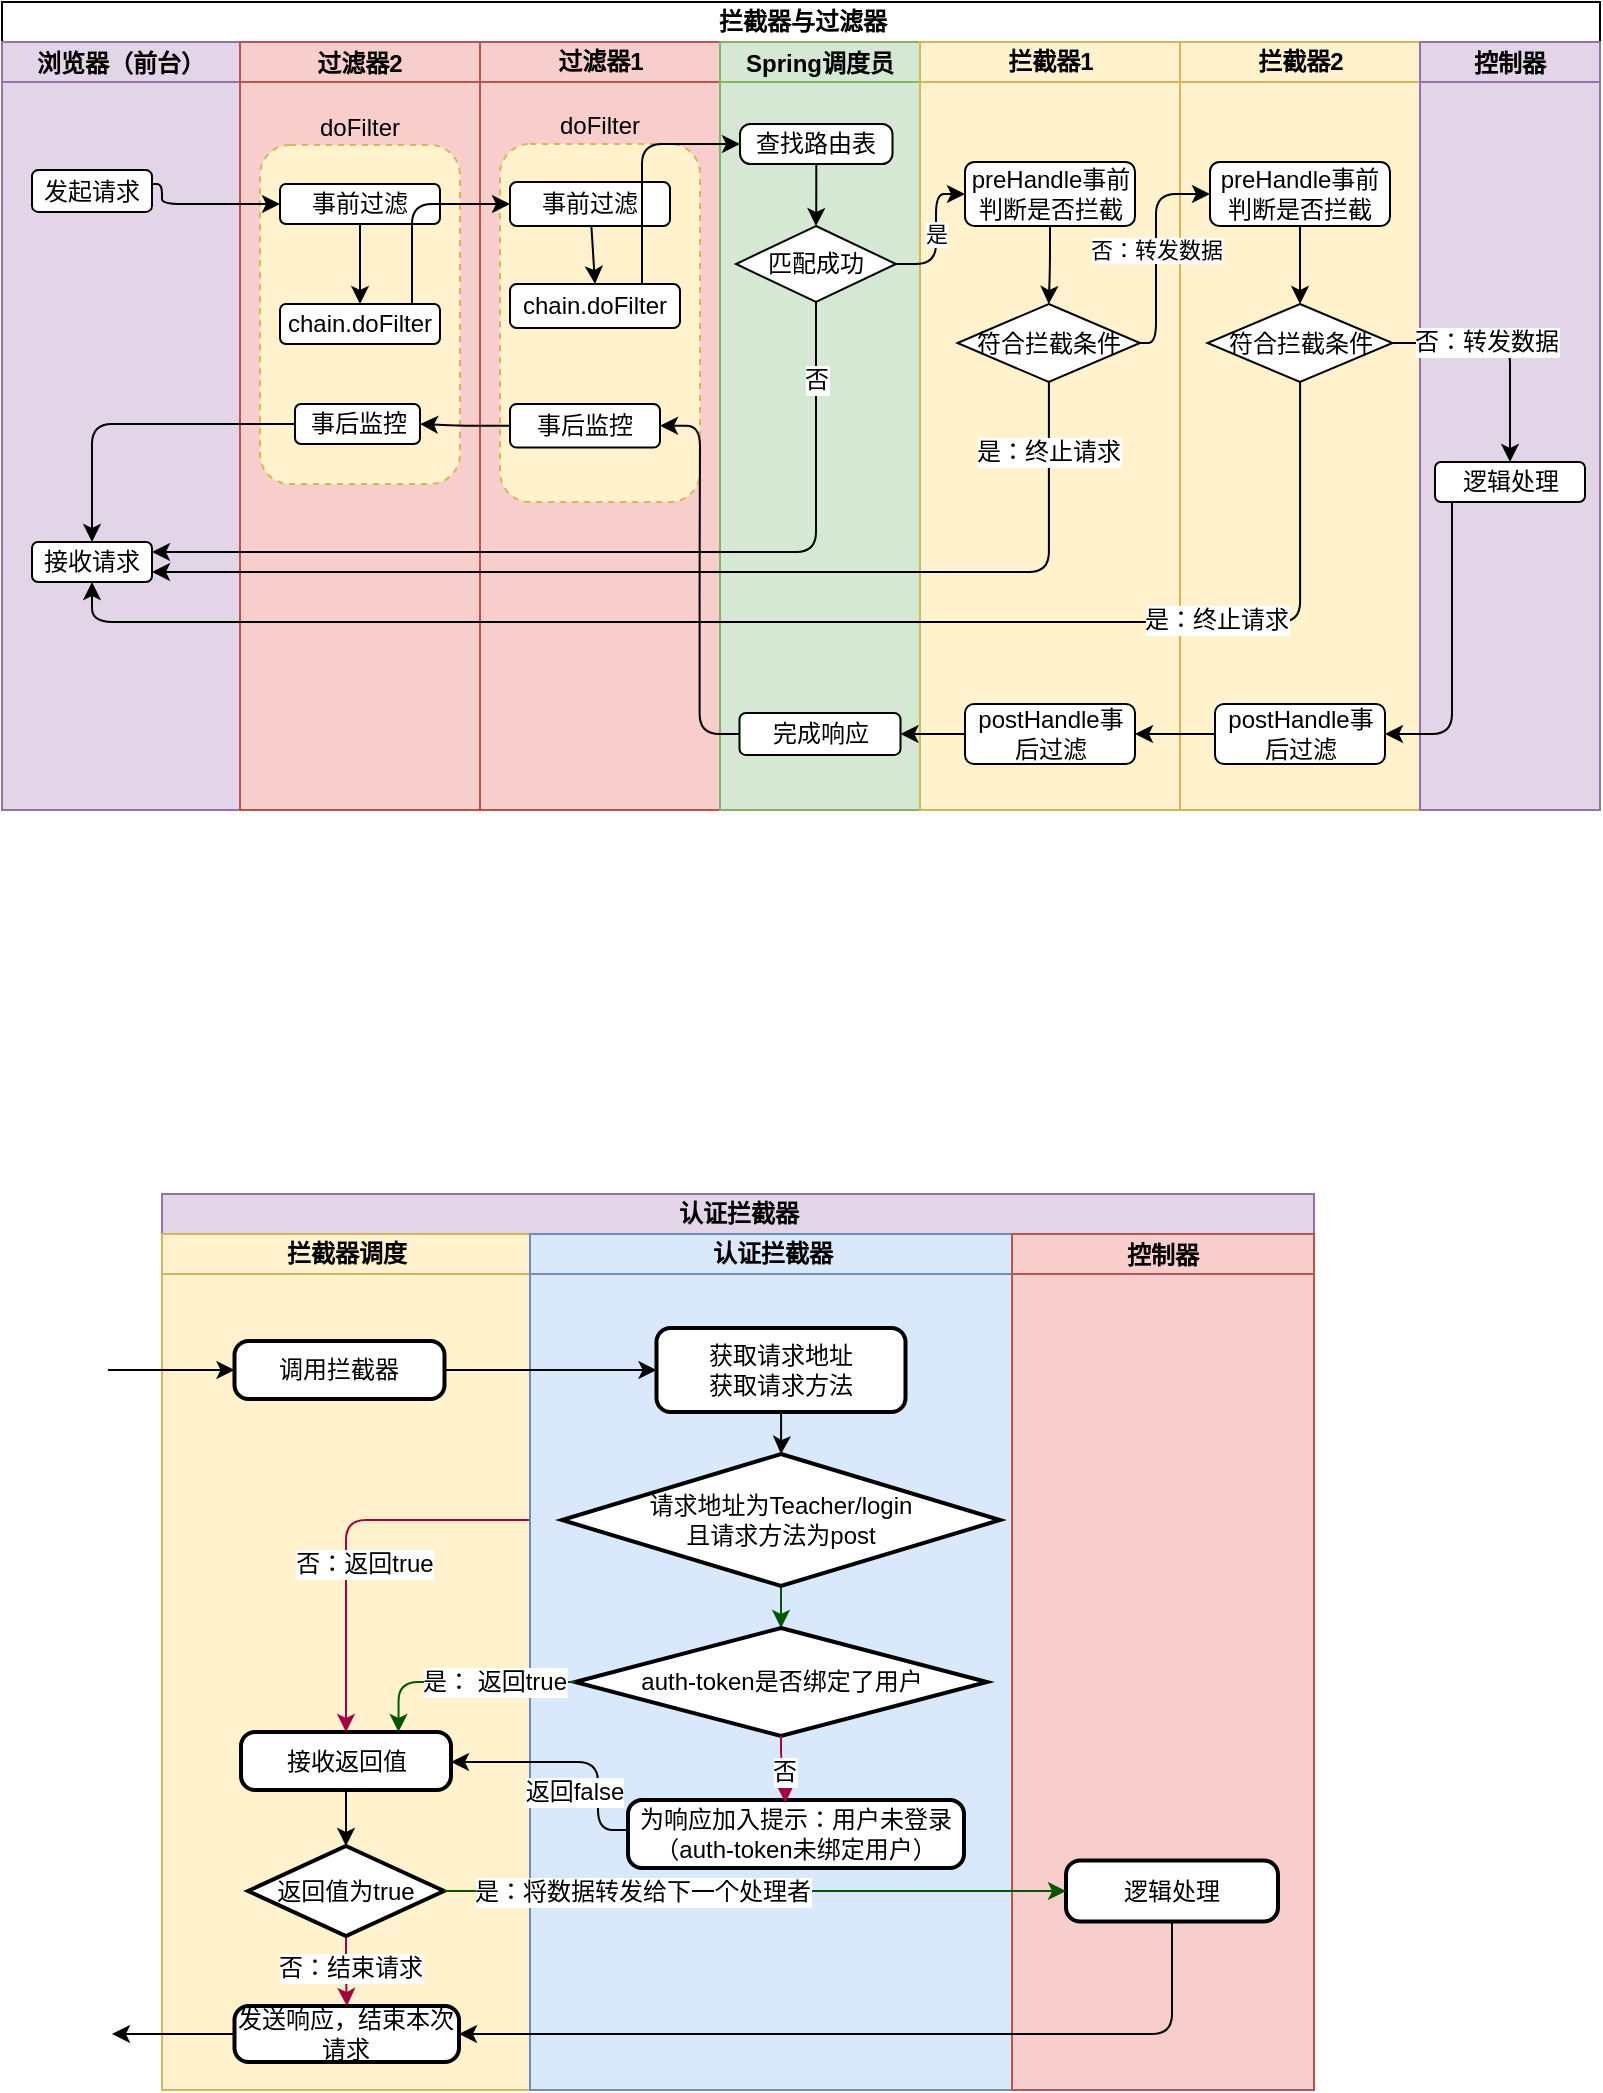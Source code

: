 <mxfile version="12.6.5" type="device"><diagram id="XHt8SprMoG2cUjshS0jG" name="Page-1"><mxGraphModel dx="944" dy="109" grid="0" gridSize="10" guides="1" tooltips="1" connect="1" arrows="1" fold="1" page="0" pageScale="1" pageWidth="827" pageHeight="1169" math="0" shadow="0"><root><mxCell id="0"/><mxCell id="1" parent="0"/><mxCell id="RiXcSWwZozzNOLMSYBWw-17" value="拦截器与过滤器" style="swimlane;html=1;childLayout=stackLayout;resizeParent=1;resizeParentMax=0;startSize=20;swimlaneFillColor=#E1D5E7;" parent="1" vertex="1"><mxGeometry x="119" y="689" width="799" height="404" as="geometry"/></mxCell><mxCell id="RiXcSWwZozzNOLMSYBWw-28" value="浏览器（前台）" style="swimlane;startSize=20;fillColor=#e1d5e7;strokeColor=#9673a6;swimlaneFillColor=#E1D5E7;" parent="RiXcSWwZozzNOLMSYBWw-17" vertex="1"><mxGeometry y="20" width="119" height="384" as="geometry"/></mxCell><mxCell id="RiXcSWwZozzNOLMSYBWw-29" value="发起请求" style="rounded=1;whiteSpace=wrap;html=1;" parent="RiXcSWwZozzNOLMSYBWw-28" vertex="1"><mxGeometry x="15" y="64" width="60" height="21" as="geometry"/></mxCell><mxCell id="RiXcSWwZozzNOLMSYBWw-49" value="接收请求" style="rounded=1;whiteSpace=wrap;html=1;" parent="RiXcSWwZozzNOLMSYBWw-28" vertex="1"><mxGeometry x="15" y="250" width="60" height="20" as="geometry"/></mxCell><mxCell id="RiXcSWwZozzNOLMSYBWw-26" value="过滤器2" style="swimlane;startSize=20;fillColor=#f8cecc;strokeColor=#b85450;swimlaneFillColor=#F8CECC;" parent="RiXcSWwZozzNOLMSYBWw-17" vertex="1"><mxGeometry x="119" y="20" width="120" height="384" as="geometry"/></mxCell><mxCell id="RiXcSWwZozzNOLMSYBWw-31" value="doFilter" style="rounded=1;whiteSpace=wrap;html=1;labelPosition=center;verticalLabelPosition=top;align=center;verticalAlign=bottom;dashed=1;fillColor=#fff2cc;strokeColor=#d6b656;" parent="RiXcSWwZozzNOLMSYBWw-26" vertex="1"><mxGeometry x="10" y="51.5" width="100" height="169.5" as="geometry"/></mxCell><mxCell id="RiXcSWwZozzNOLMSYBWw-34" value="事前过滤" style="rounded=1;whiteSpace=wrap;html=1;" parent="RiXcSWwZozzNOLMSYBWw-26" vertex="1"><mxGeometry x="20" y="71" width="80" height="20" as="geometry"/></mxCell><mxCell id="RiXcSWwZozzNOLMSYBWw-35" value="chain.doFilter" style="rounded=1;whiteSpace=wrap;html=1;" parent="RiXcSWwZozzNOLMSYBWw-26" vertex="1"><mxGeometry x="20" y="131" width="80" height="20" as="geometry"/></mxCell><mxCell id="RiXcSWwZozzNOLMSYBWw-36" value="" style="edgeStyle=none;orthogonalLoop=1;jettySize=auto;html=1;" parent="RiXcSWwZozzNOLMSYBWw-26" source="RiXcSWwZozzNOLMSYBWw-34" target="RiXcSWwZozzNOLMSYBWw-35" edge="1"><mxGeometry relative="1" as="geometry"/></mxCell><mxCell id="RiXcSWwZozzNOLMSYBWw-69" value="事后监控" style="rounded=1;whiteSpace=wrap;html=1;" parent="RiXcSWwZozzNOLMSYBWw-26" vertex="1"><mxGeometry x="27.5" y="181" width="62.5" height="20" as="geometry"/></mxCell><mxCell id="RiXcSWwZozzNOLMSYBWw-19" value="过滤器1" style="swimlane;html=1;startSize=20;fillColor=#f8cecc;strokeColor=#b85450;swimlaneFillColor=#F8CECC;" parent="RiXcSWwZozzNOLMSYBWw-17" vertex="1"><mxGeometry x="239" y="20" width="120" height="384" as="geometry"/></mxCell><mxCell id="RiXcSWwZozzNOLMSYBWw-38" value="doFilter" style="rounded=1;whiteSpace=wrap;html=1;labelPosition=center;verticalLabelPosition=top;align=center;verticalAlign=bottom;dashed=1;fillColor=#fff2cc;strokeColor=#d6b656;" parent="RiXcSWwZozzNOLMSYBWw-19" vertex="1"><mxGeometry x="10" y="51" width="100" height="179" as="geometry"/></mxCell><mxCell id="RiXcSWwZozzNOLMSYBWw-41" style="edgeStyle=none;orthogonalLoop=1;jettySize=auto;html=1;entryX=0.5;entryY=0;entryDx=0;entryDy=0;" parent="RiXcSWwZozzNOLMSYBWw-19" source="RiXcSWwZozzNOLMSYBWw-39" target="RiXcSWwZozzNOLMSYBWw-40" edge="1"><mxGeometry relative="1" as="geometry"/></mxCell><mxCell id="RiXcSWwZozzNOLMSYBWw-39" value="事前过滤" style="rounded=1;whiteSpace=wrap;html=1;" parent="RiXcSWwZozzNOLMSYBWw-19" vertex="1"><mxGeometry x="15" y="70" width="80" height="22" as="geometry"/></mxCell><mxCell id="RiXcSWwZozzNOLMSYBWw-40" value="chain.doFilter" style="rounded=1;whiteSpace=wrap;html=1;" parent="RiXcSWwZozzNOLMSYBWw-19" vertex="1"><mxGeometry x="15" y="121" width="85" height="22" as="geometry"/></mxCell><mxCell id="RiXcSWwZozzNOLMSYBWw-68" value="事后监控" style="rounded=1;whiteSpace=wrap;html=1;" parent="RiXcSWwZozzNOLMSYBWw-19" vertex="1"><mxGeometry x="15" y="181" width="75" height="21.75" as="geometry"/></mxCell><mxCell id="RiXcSWwZozzNOLMSYBWw-73" value="Spring调度员" style="swimlane;startSize=20;fillColor=#d5e8d4;strokeColor=#82b366;swimlaneFillColor=#D5E8D4;" parent="RiXcSWwZozzNOLMSYBWw-17" vertex="1"><mxGeometry x="359" y="20" width="100" height="384" as="geometry"/></mxCell><mxCell id="RiXcSWwZozzNOLMSYBWw-77" style="edgeStyle=orthogonalEdgeStyle;rounded=1;orthogonalLoop=1;jettySize=auto;html=1;entryX=0.5;entryY=0;entryDx=0;entryDy=0;" parent="RiXcSWwZozzNOLMSYBWw-73" source="RiXcSWwZozzNOLMSYBWw-74" target="RiXcSWwZozzNOLMSYBWw-75" edge="1"><mxGeometry relative="1" as="geometry"/></mxCell><mxCell id="RiXcSWwZozzNOLMSYBWw-74" value="查找路由表" style="rounded=1;whiteSpace=wrap;html=1;arcSize=26;" parent="RiXcSWwZozzNOLMSYBWw-73" vertex="1"><mxGeometry x="10" y="41" width="76.25" height="20" as="geometry"/></mxCell><mxCell id="RiXcSWwZozzNOLMSYBWw-75" value="匹配成功" style="rhombus;whiteSpace=wrap;html=1;" parent="RiXcSWwZozzNOLMSYBWw-73" vertex="1"><mxGeometry x="8" y="92" width="80" height="38" as="geometry"/></mxCell><mxCell id="RiXcSWwZozzNOLMSYBWw-85" value="完成响应" style="rounded=1;whiteSpace=wrap;html=1;" parent="RiXcSWwZozzNOLMSYBWw-73" vertex="1"><mxGeometry x="9.75" y="335.5" width="80.5" height="21" as="geometry"/></mxCell><mxCell id="RiXcSWwZozzNOLMSYBWw-18" value="拦截器1" style="swimlane;html=1;startSize=20;fillColor=#fff2cc;strokeColor=#d6b656;swimlaneFillColor=#FFF2CC;" parent="RiXcSWwZozzNOLMSYBWw-17" vertex="1"><mxGeometry x="459" y="20" width="130" height="384" as="geometry"/></mxCell><mxCell id="RiXcSWwZozzNOLMSYBWw-46" style="edgeStyle=orthogonalEdgeStyle;rounded=1;orthogonalLoop=1;jettySize=auto;html=1;entryX=0.5;entryY=0;entryDx=0;entryDy=0;" parent="RiXcSWwZozzNOLMSYBWw-18" source="RiXcSWwZozzNOLMSYBWw-42" target="RiXcSWwZozzNOLMSYBWw-45" edge="1"><mxGeometry relative="1" as="geometry"/></mxCell><mxCell id="RiXcSWwZozzNOLMSYBWw-42" value="preHandle事前判断是否拦截" style="rounded=1;whiteSpace=wrap;html=1;" parent="RiXcSWwZozzNOLMSYBWw-18" vertex="1"><mxGeometry x="22.5" y="60" width="85" height="32" as="geometry"/></mxCell><mxCell id="RiXcSWwZozzNOLMSYBWw-45" value="符合拦截条件" style="rhombus;whiteSpace=wrap;html=1;" parent="RiXcSWwZozzNOLMSYBWw-18" vertex="1"><mxGeometry x="18.75" y="131" width="91.25" height="39" as="geometry"/></mxCell><mxCell id="RiXcSWwZozzNOLMSYBWw-66" value="postHandle事后过滤" style="rounded=1;whiteSpace=wrap;html=1;" parent="RiXcSWwZozzNOLMSYBWw-18" vertex="1"><mxGeometry x="22.5" y="331" width="85" height="30" as="geometry"/></mxCell><mxCell id="RiXcSWwZozzNOLMSYBWw-20" value="拦截器2" style="swimlane;html=1;startSize=20;fillColor=#fff2cc;strokeColor=#d6b656;swimlaneFillColor=#FFF2CC;" parent="RiXcSWwZozzNOLMSYBWw-17" vertex="1"><mxGeometry x="589" y="20" width="120" height="384" as="geometry"/></mxCell><mxCell id="RiXcSWwZozzNOLMSYBWw-52" value="preHandle事前判断是否拦截" style="rounded=1;whiteSpace=wrap;html=1;" parent="RiXcSWwZozzNOLMSYBWw-20" vertex="1"><mxGeometry x="15" y="60" width="90" height="32" as="geometry"/></mxCell><mxCell id="RiXcSWwZozzNOLMSYBWw-53" style="edgeStyle=orthogonalEdgeStyle;rounded=1;orthogonalLoop=1;jettySize=auto;html=1;entryX=0.5;entryY=0;entryDx=0;entryDy=0;" parent="RiXcSWwZozzNOLMSYBWw-20" source="RiXcSWwZozzNOLMSYBWw-52" target="RiXcSWwZozzNOLMSYBWw-54" edge="1"><mxGeometry relative="1" as="geometry"/></mxCell><mxCell id="RiXcSWwZozzNOLMSYBWw-54" value="符合拦截条件" style="rhombus;whiteSpace=wrap;html=1;" parent="RiXcSWwZozzNOLMSYBWw-20" vertex="1"><mxGeometry x="13.75" y="131" width="92.5" height="39" as="geometry"/></mxCell><mxCell id="RiXcSWwZozzNOLMSYBWw-62" value="postHandle事后过滤" style="rounded=1;whiteSpace=wrap;html=1;" parent="RiXcSWwZozzNOLMSYBWw-20" vertex="1"><mxGeometry x="17.5" y="331" width="85" height="30" as="geometry"/></mxCell><mxCell id="RiXcSWwZozzNOLMSYBWw-32" value="" style="edgeStyle=orthogonalEdgeStyle;orthogonalLoop=1;jettySize=auto;html=1;entryX=0;entryY=0.5;entryDx=0;entryDy=0;" parent="RiXcSWwZozzNOLMSYBWw-17" source="RiXcSWwZozzNOLMSYBWw-29" target="RiXcSWwZozzNOLMSYBWw-34" edge="1"><mxGeometry relative="1" as="geometry"><Array as="points"><mxPoint x="80" y="91"/><mxPoint x="80" y="101"/></Array></mxGeometry></mxCell><mxCell id="RiXcSWwZozzNOLMSYBWw-44" style="edgeStyle=orthogonalEdgeStyle;rounded=1;orthogonalLoop=1;jettySize=auto;html=1;entryX=0;entryY=0.5;entryDx=0;entryDy=0;" parent="RiXcSWwZozzNOLMSYBWw-17" source="RiXcSWwZozzNOLMSYBWw-35" target="RiXcSWwZozzNOLMSYBWw-39" edge="1"><mxGeometry relative="1" as="geometry"><Array as="points"><mxPoint x="205" y="161"/><mxPoint x="205" y="101"/></Array></mxGeometry></mxCell><mxCell id="RiXcSWwZozzNOLMSYBWw-50" style="edgeStyle=orthogonalEdgeStyle;rounded=1;orthogonalLoop=1;jettySize=auto;html=1;entryX=1;entryY=0.75;entryDx=0;entryDy=0;" parent="RiXcSWwZozzNOLMSYBWw-17" source="RiXcSWwZozzNOLMSYBWw-45" target="RiXcSWwZozzNOLMSYBWw-49" edge="1"><mxGeometry relative="1" as="geometry"><Array as="points"><mxPoint x="523" y="285"/></Array></mxGeometry></mxCell><mxCell id="RiXcSWwZozzNOLMSYBWw-51" value="是：终止请求" style="text;html=1;align=center;verticalAlign=middle;resizable=0;points=[];labelBackgroundColor=#ffffff;" parent="RiXcSWwZozzNOLMSYBWw-50" vertex="1" connectable="0"><mxGeometry x="-0.873" y="-1" relative="1" as="geometry"><mxPoint as="offset"/></mxGeometry></mxCell><mxCell id="RiXcSWwZozzNOLMSYBWw-55" value="否：转发数据" style="edgeStyle=orthogonalEdgeStyle;rounded=1;orthogonalLoop=1;jettySize=auto;html=1;entryX=0;entryY=0.5;entryDx=0;entryDy=0;" parent="RiXcSWwZozzNOLMSYBWw-17" source="RiXcSWwZozzNOLMSYBWw-45" target="RiXcSWwZozzNOLMSYBWw-52" edge="1"><mxGeometry relative="1" as="geometry"><Array as="points"><mxPoint x="577" y="171"/><mxPoint x="577" y="96"/></Array></mxGeometry></mxCell><mxCell id="RiXcSWwZozzNOLMSYBWw-56" style="edgeStyle=orthogonalEdgeStyle;rounded=1;orthogonalLoop=1;jettySize=auto;html=1;entryX=0.5;entryY=1;entryDx=0;entryDy=0;" parent="RiXcSWwZozzNOLMSYBWw-17" source="RiXcSWwZozzNOLMSYBWw-54" target="RiXcSWwZozzNOLMSYBWw-49" edge="1"><mxGeometry relative="1" as="geometry"><Array as="points"><mxPoint x="649" y="310"/><mxPoint x="45" y="310"/></Array></mxGeometry></mxCell><mxCell id="RiXcSWwZozzNOLMSYBWw-57" value="是：终止请求" style="text;html=1;align=center;verticalAlign=middle;resizable=0;points=[];labelBackgroundColor=#ffffff;" parent="RiXcSWwZozzNOLMSYBWw-56" vertex="1" connectable="0"><mxGeometry x="-0.291" y="-1" relative="1" as="geometry"><mxPoint x="101.73" as="offset"/></mxGeometry></mxCell><mxCell id="RiXcSWwZozzNOLMSYBWw-67" style="edgeStyle=orthogonalEdgeStyle;rounded=1;orthogonalLoop=1;jettySize=auto;html=1;entryX=1;entryY=0.5;entryDx=0;entryDy=0;" parent="RiXcSWwZozzNOLMSYBWw-17" source="RiXcSWwZozzNOLMSYBWw-62" target="RiXcSWwZozzNOLMSYBWw-66" edge="1"><mxGeometry relative="1" as="geometry"/></mxCell><mxCell id="RiXcSWwZozzNOLMSYBWw-71" style="edgeStyle=orthogonalEdgeStyle;rounded=1;orthogonalLoop=1;jettySize=auto;html=1;entryX=1;entryY=0.5;entryDx=0;entryDy=0;" parent="RiXcSWwZozzNOLMSYBWw-17" source="RiXcSWwZozzNOLMSYBWw-68" target="RiXcSWwZozzNOLMSYBWw-69" edge="1"><mxGeometry relative="1" as="geometry"/></mxCell><mxCell id="RiXcSWwZozzNOLMSYBWw-72" style="edgeStyle=orthogonalEdgeStyle;rounded=1;orthogonalLoop=1;jettySize=auto;html=1;entryX=0.5;entryY=0;entryDx=0;entryDy=0;" parent="RiXcSWwZozzNOLMSYBWw-17" source="RiXcSWwZozzNOLMSYBWw-69" target="RiXcSWwZozzNOLMSYBWw-49" edge="1"><mxGeometry relative="1" as="geometry"/></mxCell><mxCell id="RiXcSWwZozzNOLMSYBWw-78" style="edgeStyle=orthogonalEdgeStyle;rounded=1;orthogonalLoop=1;jettySize=auto;html=1;entryX=1;entryY=0.25;entryDx=0;entryDy=0;" parent="RiXcSWwZozzNOLMSYBWw-17" source="RiXcSWwZozzNOLMSYBWw-75" target="RiXcSWwZozzNOLMSYBWw-49" edge="1"><mxGeometry relative="1" as="geometry"><Array as="points"><mxPoint x="407" y="275"/></Array></mxGeometry></mxCell><mxCell id="RiXcSWwZozzNOLMSYBWw-79" value="否" style="text;html=1;align=center;verticalAlign=middle;resizable=0;points=[];labelBackgroundColor=#ffffff;" parent="RiXcSWwZozzNOLMSYBWw-78" vertex="1" connectable="0"><mxGeometry x="-0.829" relative="1" as="geometry"><mxPoint as="offset"/></mxGeometry></mxCell><mxCell id="RiXcSWwZozzNOLMSYBWw-80" value="是" style="edgeStyle=orthogonalEdgeStyle;rounded=1;orthogonalLoop=1;jettySize=auto;html=1;entryX=0;entryY=0.5;entryDx=0;entryDy=0;" parent="RiXcSWwZozzNOLMSYBWw-17" source="RiXcSWwZozzNOLMSYBWw-75" target="RiXcSWwZozzNOLMSYBWw-42" edge="1"><mxGeometry relative="1" as="geometry"/></mxCell><mxCell id="RiXcSWwZozzNOLMSYBWw-83" style="edgeStyle=orthogonalEdgeStyle;rounded=1;orthogonalLoop=1;jettySize=auto;html=1;entryX=0;entryY=0.5;entryDx=0;entryDy=0;" parent="RiXcSWwZozzNOLMSYBWw-17" source="RiXcSWwZozzNOLMSYBWw-40" target="RiXcSWwZozzNOLMSYBWw-74" edge="1"><mxGeometry relative="1" as="geometry"><Array as="points"><mxPoint x="320" y="152"/><mxPoint x="320" y="71"/></Array></mxGeometry></mxCell><mxCell id="RiXcSWwZozzNOLMSYBWw-27" value="控制器" style="swimlane;startSize=20;fillColor=#e1d5e7;strokeColor=#9673a6;swimlaneFillColor=#E1D5E7;" parent="RiXcSWwZozzNOLMSYBWw-17" vertex="1"><mxGeometry x="709" y="20" width="90" height="384" as="geometry"/></mxCell><mxCell id="RiXcSWwZozzNOLMSYBWw-58" value="逻辑处理" style="rounded=1;whiteSpace=wrap;html=1;" parent="RiXcSWwZozzNOLMSYBWw-27" vertex="1"><mxGeometry x="7.5" y="210" width="75" height="20" as="geometry"/></mxCell><mxCell id="RiXcSWwZozzNOLMSYBWw-86" value="" style="edgeStyle=orthogonalEdgeStyle;rounded=1;orthogonalLoop=1;jettySize=auto;html=1;" parent="RiXcSWwZozzNOLMSYBWw-17" source="RiXcSWwZozzNOLMSYBWw-66" target="RiXcSWwZozzNOLMSYBWw-85" edge="1"><mxGeometry relative="1" as="geometry"/></mxCell><mxCell id="RiXcSWwZozzNOLMSYBWw-87" style="edgeStyle=orthogonalEdgeStyle;rounded=1;orthogonalLoop=1;jettySize=auto;html=1;entryX=1;entryY=0.5;entryDx=0;entryDy=0;" parent="RiXcSWwZozzNOLMSYBWw-17" source="RiXcSWwZozzNOLMSYBWw-85" target="RiXcSWwZozzNOLMSYBWw-68" edge="1"><mxGeometry relative="1" as="geometry"/></mxCell><mxCell id="RiXcSWwZozzNOLMSYBWw-60" style="edgeStyle=orthogonalEdgeStyle;rounded=1;orthogonalLoop=1;jettySize=auto;html=1;" parent="RiXcSWwZozzNOLMSYBWw-17" source="RiXcSWwZozzNOLMSYBWw-54" target="RiXcSWwZozzNOLMSYBWw-58" edge="1"><mxGeometry relative="1" as="geometry"/></mxCell><mxCell id="RiXcSWwZozzNOLMSYBWw-65" value="否：转发数据" style="text;html=1;align=center;verticalAlign=middle;resizable=0;points=[];labelBackgroundColor=#ffffff;" parent="RiXcSWwZozzNOLMSYBWw-60" vertex="1" connectable="0"><mxGeometry x="-0.22" y="1" relative="1" as="geometry"><mxPoint as="offset"/></mxGeometry></mxCell><mxCell id="RiXcSWwZozzNOLMSYBWw-64" style="edgeStyle=orthogonalEdgeStyle;rounded=1;orthogonalLoop=1;jettySize=auto;html=1;entryX=1;entryY=0.5;entryDx=0;entryDy=0;" parent="RiXcSWwZozzNOLMSYBWw-17" source="RiXcSWwZozzNOLMSYBWw-58" target="RiXcSWwZozzNOLMSYBWw-62" edge="1"><mxGeometry relative="1" as="geometry"><Array as="points"><mxPoint x="725" y="366"/></Array></mxGeometry></mxCell><mxCell id="dNIcOnwfSzdVgk4yrkQH-24" value="认证拦截器" style="swimlane;html=1;childLayout=stackLayout;resizeParent=1;resizeParentMax=0;startSize=20;fillColor=#e1d5e7;strokeColor=#9673a6;" parent="1" vertex="1"><mxGeometry x="199" y="1285" width="576" height="448" as="geometry"/></mxCell><mxCell id="dNIcOnwfSzdVgk4yrkQH-25" value="拦截器调度" style="swimlane;html=1;startSize=20;fillColor=#fff2cc;strokeColor=#d6b656;swimlaneFillColor=#FFF2CC;" parent="dNIcOnwfSzdVgk4yrkQH-24" vertex="1"><mxGeometry y="20" width="184" height="428" as="geometry"/></mxCell><mxCell id="dNIcOnwfSzdVgk4yrkQH-28" value="调用拦截器" style="rounded=1;whiteSpace=wrap;html=1;absoluteArcSize=1;arcSize=14;strokeWidth=2;" parent="dNIcOnwfSzdVgk4yrkQH-25" vertex="1"><mxGeometry x="36.25" y="53.5" width="105" height="29" as="geometry"/></mxCell><mxCell id="dNIcOnwfSzdVgk4yrkQH-43" style="edgeStyle=orthogonalEdgeStyle;rounded=1;orthogonalLoop=1;jettySize=auto;html=1;" parent="dNIcOnwfSzdVgk4yrkQH-25" source="dNIcOnwfSzdVgk4yrkQH-29" target="dNIcOnwfSzdVgk4yrkQH-41" edge="1"><mxGeometry relative="1" as="geometry"/></mxCell><mxCell id="dNIcOnwfSzdVgk4yrkQH-29" value="接收返回值" style="rounded=1;whiteSpace=wrap;html=1;absoluteArcSize=1;arcSize=14;strokeWidth=2;" parent="dNIcOnwfSzdVgk4yrkQH-25" vertex="1"><mxGeometry x="39.5" y="249" width="105" height="29" as="geometry"/></mxCell><mxCell id="dNIcOnwfSzdVgk4yrkQH-48" style="edgeStyle=orthogonalEdgeStyle;rounded=1;orthogonalLoop=1;jettySize=auto;html=1;fillColor=#d80073;strokeColor=#A50040;" parent="dNIcOnwfSzdVgk4yrkQH-25" source="dNIcOnwfSzdVgk4yrkQH-41" target="dNIcOnwfSzdVgk4yrkQH-20" edge="1"><mxGeometry relative="1" as="geometry"/></mxCell><mxCell id="dNIcOnwfSzdVgk4yrkQH-50" value="否：结束请求" style="text;html=1;align=center;verticalAlign=middle;resizable=0;points=[];labelBackgroundColor=#ffffff;" parent="dNIcOnwfSzdVgk4yrkQH-48" vertex="1" connectable="0"><mxGeometry x="0.672" y="13" relative="1" as="geometry"><mxPoint x="-12" y="-13" as="offset"/></mxGeometry></mxCell><mxCell id="dNIcOnwfSzdVgk4yrkQH-41" value="返回值为true" style="strokeWidth=2;html=1;shape=mxgraph.flowchart.decision;whiteSpace=wrap;" parent="dNIcOnwfSzdVgk4yrkQH-25" vertex="1"><mxGeometry x="43" y="306" width="98" height="45" as="geometry"/></mxCell><mxCell id="dNIcOnwfSzdVgk4yrkQH-20" value="发送响应，结束本次请求" style="rounded=1;whiteSpace=wrap;html=1;absoluteArcSize=1;arcSize=14;strokeWidth=2;" parent="dNIcOnwfSzdVgk4yrkQH-25" vertex="1"><mxGeometry x="36.25" y="386" width="112.25" height="28" as="geometry"/></mxCell><mxCell id="dNIcOnwfSzdVgk4yrkQH-30" style="edgeStyle=orthogonalEdgeStyle;rounded=1;orthogonalLoop=1;jettySize=auto;html=1;fillColor=#d80073;strokeColor=#A50040;" parent="dNIcOnwfSzdVgk4yrkQH-24" source="dNIcOnwfSzdVgk4yrkQH-4" target="dNIcOnwfSzdVgk4yrkQH-29" edge="1"><mxGeometry relative="1" as="geometry"/></mxCell><mxCell id="dNIcOnwfSzdVgk4yrkQH-31" value="否：返回true" style="text;html=1;align=center;verticalAlign=middle;resizable=0;points=[];labelBackgroundColor=#ffffff;" parent="dNIcOnwfSzdVgk4yrkQH-30" vertex="1" connectable="0"><mxGeometry x="-0.08" y="1" relative="1" as="geometry"><mxPoint x="-0.57" y="20.51" as="offset"/></mxGeometry></mxCell><mxCell id="dNIcOnwfSzdVgk4yrkQH-26" value="认证拦截器" style="swimlane;html=1;startSize=20;fillColor=#dae8fc;strokeColor=#6c8ebf;swimlaneFillColor=#DAE8FC;" parent="dNIcOnwfSzdVgk4yrkQH-24" vertex="1"><mxGeometry x="184" y="20" width="241" height="428" as="geometry"/></mxCell><mxCell id="dNIcOnwfSzdVgk4yrkQH-32" style="edgeStyle=orthogonalEdgeStyle;rounded=0;orthogonalLoop=1;jettySize=auto;html=1;" parent="dNIcOnwfSzdVgk4yrkQH-26" source="dNIcOnwfSzdVgk4yrkQH-3" target="dNIcOnwfSzdVgk4yrkQH-4" edge="1"><mxGeometry relative="1" as="geometry"/></mxCell><mxCell id="dNIcOnwfSzdVgk4yrkQH-3" value="获取请求地址&lt;br&gt;获取请求方法" style="rounded=1;whiteSpace=wrap;html=1;absoluteArcSize=1;arcSize=14;strokeWidth=2;" parent="dNIcOnwfSzdVgk4yrkQH-26" vertex="1"><mxGeometry x="63.25" y="47" width="124.5" height="42" as="geometry"/></mxCell><mxCell id="dNIcOnwfSzdVgk4yrkQH-34" value="" style="edgeStyle=orthogonalEdgeStyle;rounded=0;orthogonalLoop=1;jettySize=auto;html=1;fillColor=#008a00;strokeColor=#005700;" parent="dNIcOnwfSzdVgk4yrkQH-26" source="dNIcOnwfSzdVgk4yrkQH-4" target="dNIcOnwfSzdVgk4yrkQH-33" edge="1"><mxGeometry relative="1" as="geometry"/></mxCell><mxCell id="dNIcOnwfSzdVgk4yrkQH-4" value="请求地址为Teacher/login&lt;br&gt;且请求方法为post" style="strokeWidth=2;html=1;shape=mxgraph.flowchart.decision;whiteSpace=wrap;" parent="dNIcOnwfSzdVgk4yrkQH-26" vertex="1"><mxGeometry x="16" y="110" width="219" height="66" as="geometry"/></mxCell><mxCell id="dNIcOnwfSzdVgk4yrkQH-33" value="auth-token是否绑定了用户" style="strokeWidth=2;html=1;shape=mxgraph.flowchart.decision;whiteSpace=wrap;" parent="dNIcOnwfSzdVgk4yrkQH-26" vertex="1"><mxGeometry x="22.5" y="197" width="206" height="54" as="geometry"/></mxCell><mxCell id="dNIcOnwfSzdVgk4yrkQH-54" value="为响应加入提示：用户未登录（auth-token未绑定用户）" style="rounded=1;whiteSpace=wrap;html=1;absoluteArcSize=1;arcSize=14;strokeWidth=2;" parent="dNIcOnwfSzdVgk4yrkQH-26" vertex="1"><mxGeometry x="49" y="283" width="168" height="34" as="geometry"/></mxCell><mxCell id="dNIcOnwfSzdVgk4yrkQH-37" style="edgeStyle=orthogonalEdgeStyle;rounded=1;orthogonalLoop=1;jettySize=auto;html=1;fillColor=#d80073;strokeColor=#A50040;entryX=0.468;entryY=0.04;entryDx=0;entryDy=0;entryPerimeter=0;" parent="dNIcOnwfSzdVgk4yrkQH-26" source="dNIcOnwfSzdVgk4yrkQH-33" target="dNIcOnwfSzdVgk4yrkQH-54" edge="1"><mxGeometry relative="1" as="geometry"><mxPoint x="170" y="271" as="targetPoint"/><Array as="points"><mxPoint x="125" y="264"/><mxPoint x="127" y="264"/></Array></mxGeometry></mxCell><mxCell id="dNIcOnwfSzdVgk4yrkQH-38" value="否" style="text;html=1;align=center;verticalAlign=middle;resizable=0;points=[];labelBackgroundColor=#ffffff;" parent="dNIcOnwfSzdVgk4yrkQH-37" vertex="1" connectable="0"><mxGeometry x="0.092" y="-1" relative="1" as="geometry"><mxPoint as="offset"/></mxGeometry></mxCell><mxCell id="dNIcOnwfSzdVgk4yrkQH-40" value="控制器" style="swimlane;startSize=20;fillColor=#f8cecc;strokeColor=#b85450;swimlaneFillColor=#F8CECC;" parent="dNIcOnwfSzdVgk4yrkQH-24" vertex="1"><mxGeometry x="425" y="20" width="151" height="428" as="geometry"/></mxCell><mxCell id="dNIcOnwfSzdVgk4yrkQH-17" value="逻辑处理" style="rounded=1;whiteSpace=wrap;html=1;absoluteArcSize=1;arcSize=14;strokeWidth=2;" parent="dNIcOnwfSzdVgk4yrkQH-40" vertex="1"><mxGeometry x="27" y="313.25" width="106" height="30.5" as="geometry"/></mxCell><mxCell id="dNIcOnwfSzdVgk4yrkQH-42" style="edgeStyle=orthogonalEdgeStyle;rounded=1;orthogonalLoop=1;jettySize=auto;html=1;fillColor=#008a00;strokeColor=#005700;" parent="dNIcOnwfSzdVgk4yrkQH-24" source="dNIcOnwfSzdVgk4yrkQH-41" target="dNIcOnwfSzdVgk4yrkQH-17" edge="1"><mxGeometry relative="1" as="geometry"/></mxCell><mxCell id="dNIcOnwfSzdVgk4yrkQH-49" value="是：将数据转发给下一个处理者" style="text;html=1;align=center;verticalAlign=middle;resizable=0;points=[];labelBackgroundColor=#ffffff;" parent="dNIcOnwfSzdVgk4yrkQH-42" vertex="1" connectable="0"><mxGeometry x="-0.287" y="-1" relative="1" as="geometry"><mxPoint x="-12.03" y="-1.02" as="offset"/></mxGeometry></mxCell><mxCell id="dNIcOnwfSzdVgk4yrkQH-44" style="edgeStyle=orthogonalEdgeStyle;rounded=1;orthogonalLoop=1;jettySize=auto;html=1;entryX=0.75;entryY=0;entryDx=0;entryDy=0;fillColor=#008a00;strokeColor=#005700;" parent="dNIcOnwfSzdVgk4yrkQH-24" source="dNIcOnwfSzdVgk4yrkQH-33" target="dNIcOnwfSzdVgk4yrkQH-29" edge="1"><mxGeometry relative="1" as="geometry"/></mxCell><mxCell id="dNIcOnwfSzdVgk4yrkQH-45" value="是： 返回true" style="text;html=1;align=center;verticalAlign=middle;resizable=0;points=[];labelBackgroundColor=#ffffff;" parent="dNIcOnwfSzdVgk4yrkQH-44" vertex="1" connectable="0"><mxGeometry x="0.154" y="-2" relative="1" as="geometry"><mxPoint x="24.28" y="1.97" as="offset"/></mxGeometry></mxCell><mxCell id="dNIcOnwfSzdVgk4yrkQH-47" style="edgeStyle=orthogonalEdgeStyle;rounded=1;orthogonalLoop=1;jettySize=auto;html=1;entryX=1;entryY=0.5;entryDx=0;entryDy=0;" parent="dNIcOnwfSzdVgk4yrkQH-24" source="dNIcOnwfSzdVgk4yrkQH-17" target="dNIcOnwfSzdVgk4yrkQH-20" edge="1"><mxGeometry relative="1" as="geometry"><Array as="points"><mxPoint x="505" y="420"/></Array></mxGeometry></mxCell><mxCell id="dNIcOnwfSzdVgk4yrkQH-51" style="edgeStyle=orthogonalEdgeStyle;rounded=1;orthogonalLoop=1;jettySize=auto;html=1;entryX=0;entryY=0.5;entryDx=0;entryDy=0;" parent="dNIcOnwfSzdVgk4yrkQH-24" source="dNIcOnwfSzdVgk4yrkQH-28" target="dNIcOnwfSzdVgk4yrkQH-3" edge="1"><mxGeometry relative="1" as="geometry"/></mxCell><mxCell id="dNIcOnwfSzdVgk4yrkQH-55" style="edgeStyle=orthogonalEdgeStyle;rounded=1;orthogonalLoop=1;jettySize=auto;html=1;startArrow=none;startFill=0;endArrow=classic;endFill=1;" parent="dNIcOnwfSzdVgk4yrkQH-24" source="dNIcOnwfSzdVgk4yrkQH-54" target="dNIcOnwfSzdVgk4yrkQH-29" edge="1"><mxGeometry relative="1" as="geometry"><Array as="points"><mxPoint x="218" y="318"/><mxPoint x="218" y="284"/></Array></mxGeometry></mxCell><mxCell id="dNIcOnwfSzdVgk4yrkQH-56" value="返回false" style="text;html=1;align=center;verticalAlign=middle;resizable=0;points=[];labelBackgroundColor=#ffffff;" parent="dNIcOnwfSzdVgk4yrkQH-55" vertex="1" connectable="0"><mxGeometry x="0.506" relative="1" as="geometry"><mxPoint x="31.14" y="14.52" as="offset"/></mxGeometry></mxCell><mxCell id="dNIcOnwfSzdVgk4yrkQH-52" style="edgeStyle=orthogonalEdgeStyle;rounded=1;orthogonalLoop=1;jettySize=auto;html=1;endArrow=none;endFill=0;startArrow=classic;startFill=1;" parent="1" source="dNIcOnwfSzdVgk4yrkQH-28" edge="1"><mxGeometry relative="1" as="geometry"><mxPoint x="172" y="1373" as="targetPoint"/></mxGeometry></mxCell><mxCell id="dNIcOnwfSzdVgk4yrkQH-53" style="edgeStyle=orthogonalEdgeStyle;rounded=1;orthogonalLoop=1;jettySize=auto;html=1;startArrow=none;startFill=0;endArrow=classic;endFill=1;" parent="1" source="dNIcOnwfSzdVgk4yrkQH-20" edge="1"><mxGeometry relative="1" as="geometry"><mxPoint x="174" y="1705" as="targetPoint"/><Array as="points"><mxPoint x="174" y="1705"/></Array></mxGeometry></mxCell></root></mxGraphModel></diagram></mxfile>
